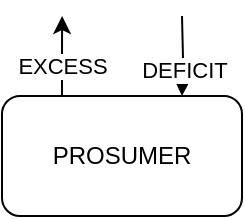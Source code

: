 <mxfile version="14.3.2" type="github">
  <diagram id="lDC8brmdkuZfvEXuWP6e" name="Page-1">
    <mxGraphModel dx="288" dy="152" grid="1" gridSize="10" guides="1" tooltips="1" connect="1" arrows="1" fold="1" page="1" pageScale="1" pageWidth="850" pageHeight="1100" math="0" shadow="0">
      <root>
        <mxCell id="0" />
        <mxCell id="1" parent="0" />
        <mxCell id="OZZarm9-dKDbHQghJKH7-3" style="edgeStyle=orthogonalEdgeStyle;rounded=0;orthogonalLoop=1;jettySize=auto;html=1;exitX=0.25;exitY=0;exitDx=0;exitDy=0;" edge="1" parent="1" source="OZZarm9-dKDbHQghJKH7-1">
          <mxGeometry relative="1" as="geometry">
            <mxPoint x="110.056" y="260" as="targetPoint" />
          </mxGeometry>
        </mxCell>
        <mxCell id="OZZarm9-dKDbHQghJKH7-4" value="EXCESS" style="edgeLabel;html=1;align=center;verticalAlign=middle;resizable=0;points=[];" vertex="1" connectable="0" parent="OZZarm9-dKDbHQghJKH7-3">
          <mxGeometry x="-0.266" relative="1" as="geometry">
            <mxPoint as="offset" />
          </mxGeometry>
        </mxCell>
        <mxCell id="OZZarm9-dKDbHQghJKH7-1" value="PROSUMER" style="rounded=1;whiteSpace=wrap;html=1;" vertex="1" parent="1">
          <mxGeometry x="80" y="300" width="120" height="60" as="geometry" />
        </mxCell>
        <mxCell id="OZZarm9-dKDbHQghJKH7-7" style="edgeStyle=orthogonalEdgeStyle;rounded=0;orthogonalLoop=1;jettySize=auto;html=1;entryX=0.75;entryY=0;entryDx=0;entryDy=0;" edge="1" parent="1" target="OZZarm9-dKDbHQghJKH7-1">
          <mxGeometry relative="1" as="geometry">
            <mxPoint x="170" y="260" as="sourcePoint" />
          </mxGeometry>
        </mxCell>
        <mxCell id="OZZarm9-dKDbHQghJKH7-8" value="DEFICIT" style="edgeLabel;html=1;align=center;verticalAlign=middle;resizable=0;points=[];" vertex="1" connectable="0" parent="OZZarm9-dKDbHQghJKH7-7">
          <mxGeometry x="-0.343" relative="1" as="geometry">
            <mxPoint y="13.61" as="offset" />
          </mxGeometry>
        </mxCell>
      </root>
    </mxGraphModel>
  </diagram>
</mxfile>
